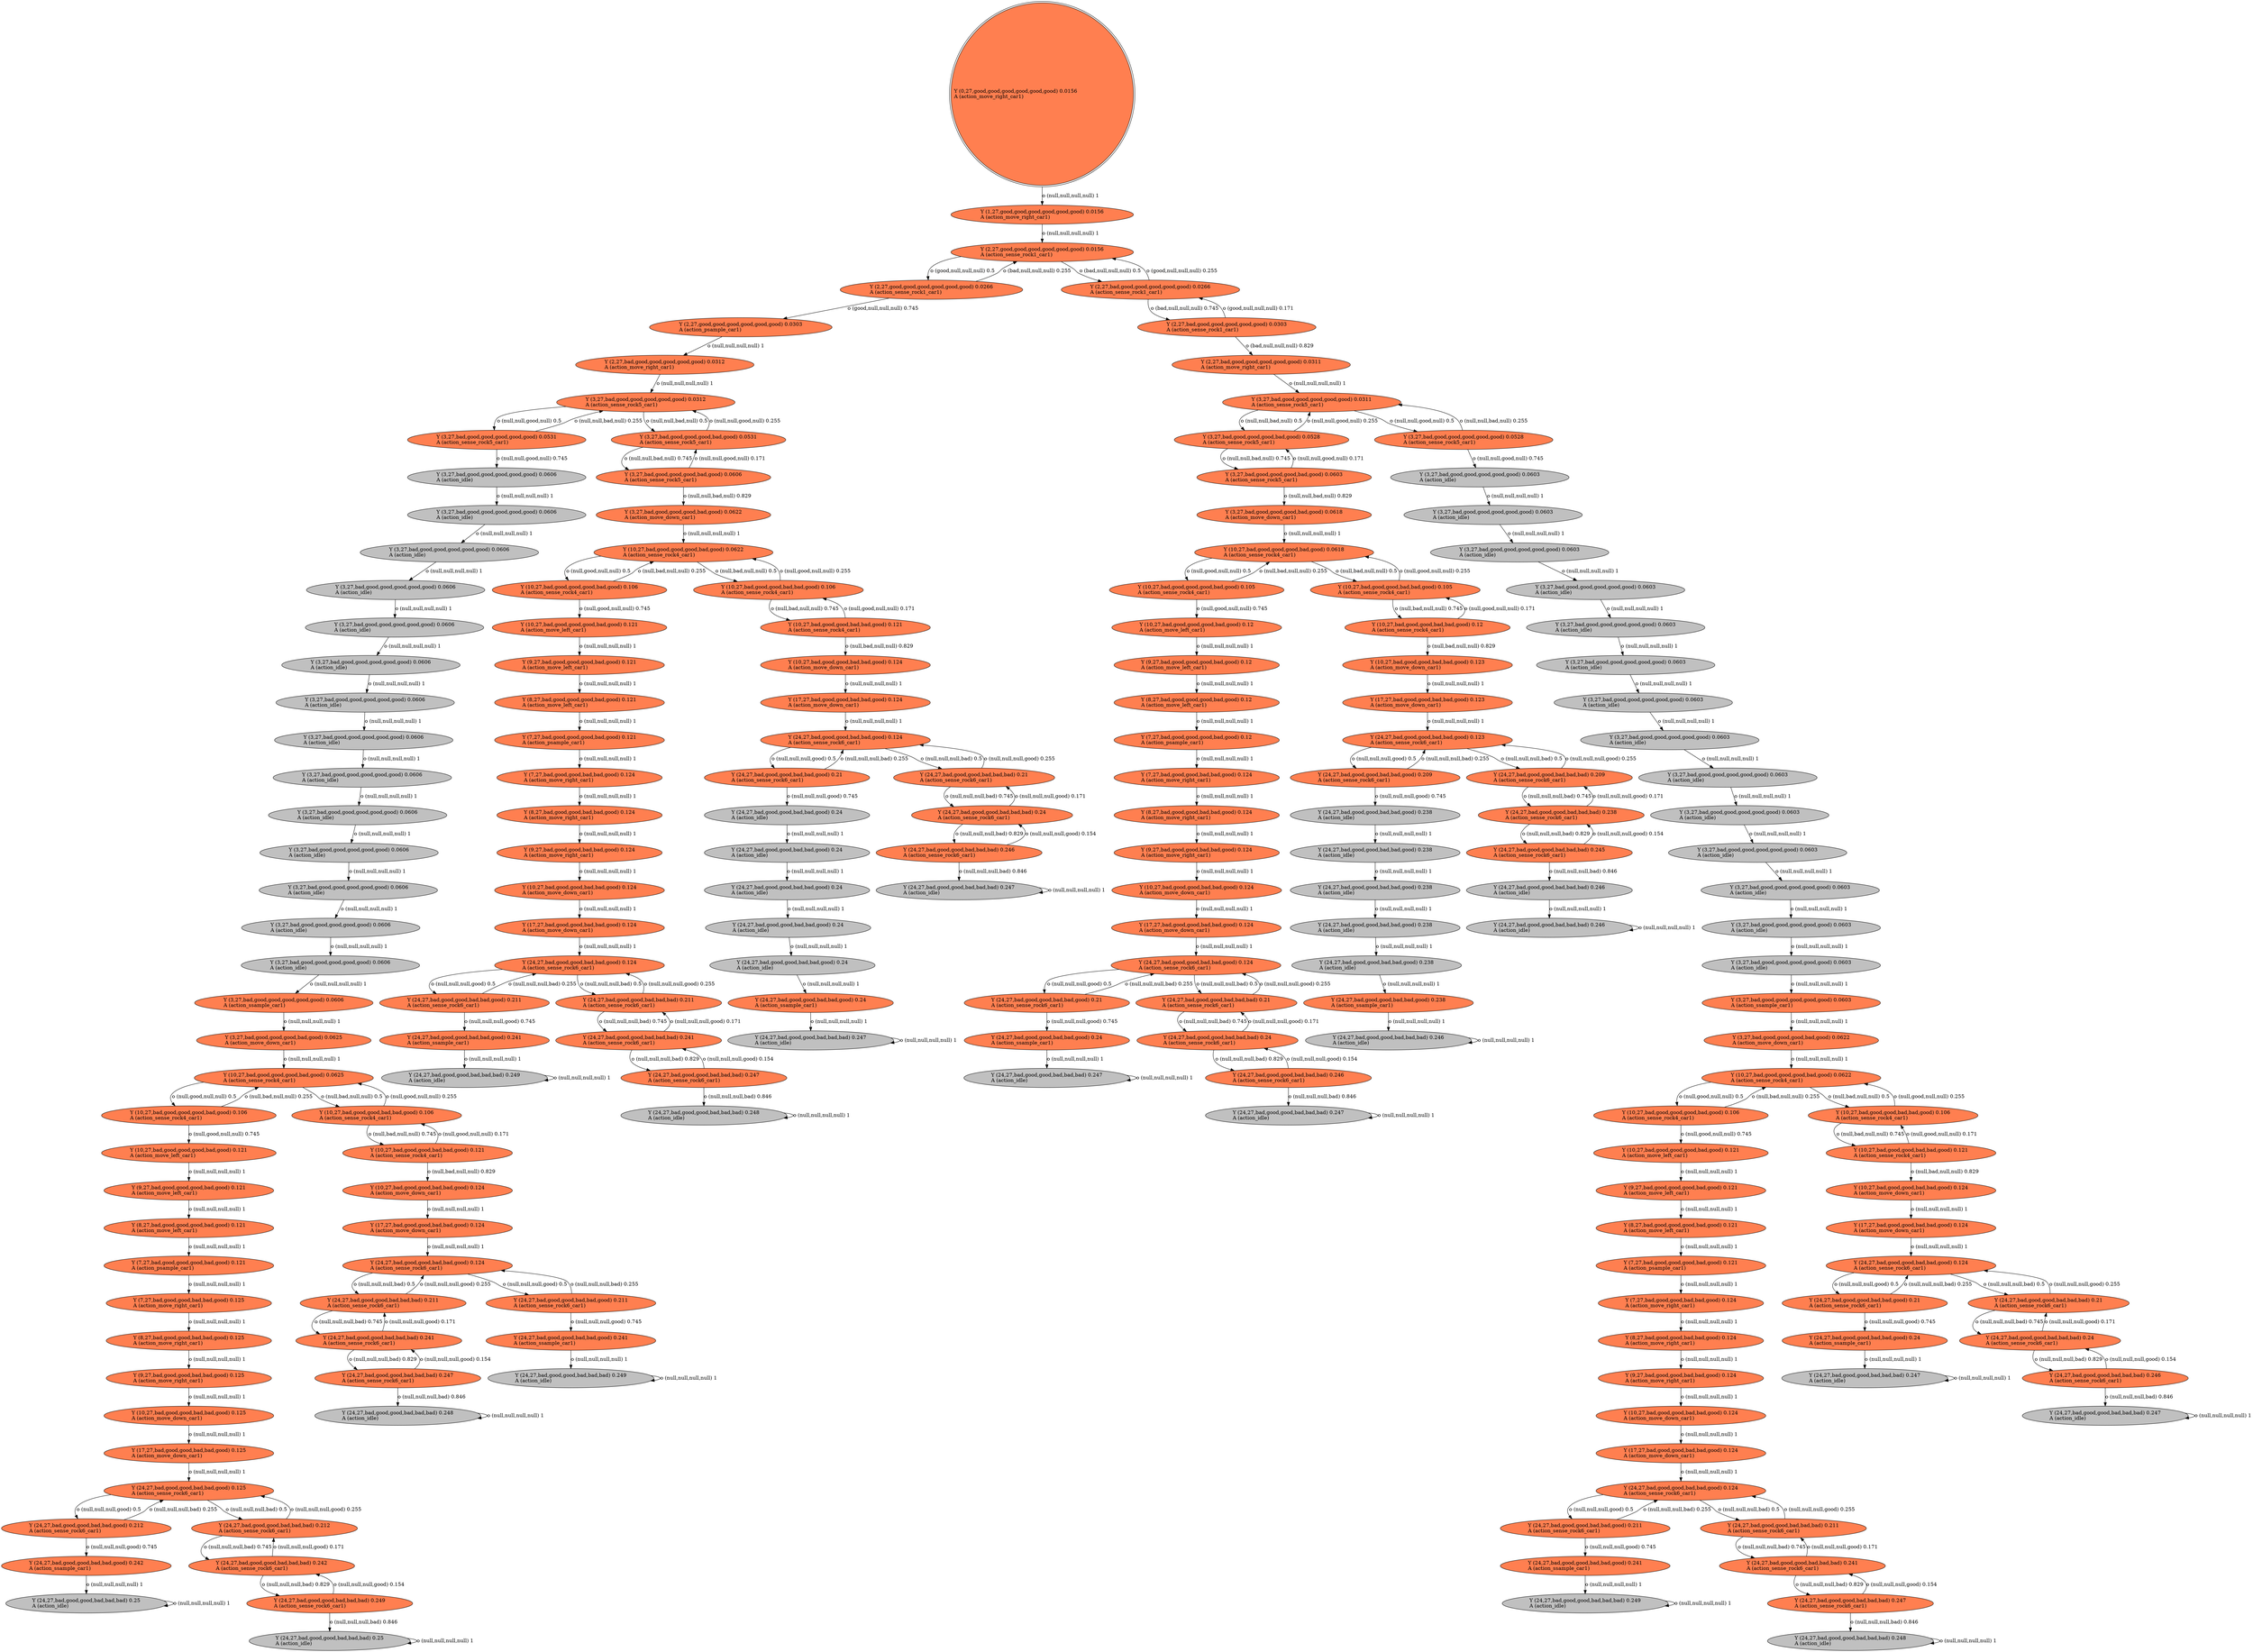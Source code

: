 digraph "G" {
root [color=black, fillcolor=coral, label="Y (0,27,good,good,good,good,good,good) 0.0156\lA (action_move_right_car1)\l", labeljust="l", shape=doublecircle, style=filled];
x0row27 [color=black, fillcolor=coral, label="Y (2,27,bad,good,good,good,good,good) 0.0312\lA (action_move_right_car1)\l", style=filled];
x0row28 [color=black, fillcolor=coral, label="Y (2,27,good,good,good,good,good,good) 0.0266\lA (action_sense_rock1_car1)\l", style=filled];
x0row29 [color=black, fillcolor=coral, label="Y (2,27,bad,good,good,good,good,good) 0.0266\lA (action_sense_rock1_car1)\l", style=filled];
x0row41 [color=black, fillcolor=coral, label="Y (2,27,good,good,good,good,good,good) 0.0303\lA (action_psample_car1)\l", style=filled];
x0row63 [color=black, fillcolor=coral, label="Y (3,27,bad,good,good,good,good,good) 0.0312\lA (action_sense_rock5_car1)\l", style=filled];
x0row74 [color=black, fillcolor=coral, label="Y (3,27,bad,good,good,good,bad,good) 0.0625\lA (action_move_down_car1)\l", style=filled];
x0row193 [color=black, fillcolor=grey, label="Y (24,27,bad,good,good,bad,bad,bad) 0.25\lA (action_idle)\l", style=filled];
x0row194 [color=black, fillcolor=coral, label="Y (24,27,bad,good,good,bad,bad,good) 0.212\lA (action_sense_rock6_car1)\l", style=filled];
x0row195 [color=black, fillcolor=coral, label="Y (24,27,bad,good,good,bad,bad,bad) 0.212\lA (action_sense_rock6_car1)\l", style=filled];
x0row200 [color=black, fillcolor=coral, label="Y (24,27,bad,good,good,bad,bad,good) 0.242\lA (action_ssample_car1)\l", style=filled];
x0row1 [color=black, fillcolor=coral, label="Y (1,27,good,good,good,good,good,good) 0.0156\lA (action_move_right_car1)\l", style=filled];
x0row111 [color=black, fillcolor=coral, label="Y (10,27,bad,good,good,good,bad,good) 0.106\lA (action_sense_rock4_car1)\l", style=filled];
x0row112 [color=black, fillcolor=coral, label="Y (10,27,bad,good,good,bad,bad,good) 0.106\lA (action_sense_rock4_car1)\l", style=filled];
x0row120 [color=black, fillcolor=coral, label="Y (10,27,bad,good,good,good,bad,good) 0.121\lA (action_move_left_car1)\l", style=filled];
x0row125 [color=black, fillcolor=coral, label="Y (9,27,bad,good,good,good,bad,good) 0.121\lA (action_move_left_car1)\l", style=filled];
x0row160 [color=black, fillcolor=coral, label="Y (8,27,bad,good,good,bad,bad,good) 0.125\lA (action_move_right_car1)\l", style=filled];
x0row102 [color=black, fillcolor=coral, label="Y (10,27,bad,good,good,good,bad,good) 0.0625\lA (action_sense_rock4_car1)\l", style=filled];
x0row250 [color=black, fillcolor=coral, label="Y (17,27,bad,good,good,bad,bad,good) 0.124\lA (action_move_down_car1)\l", style=filled];
x0row265 [color=black, fillcolor=grey, label="Y (24,27,bad,good,good,bad,bad,bad) 0.249\lA (action_idle)\l", style=filled];
x0row13 [color=black, fillcolor=coral, label="Y (2,27,good,good,good,good,good,good) 0.0156\lA (action_sense_rock1_car1)\l", style=filled];
x0row77 [color=black, fillcolor=coral, label="Y (3,27,bad,good,good,good,good,good) 0.0531\lA (action_sense_rock5_car1)\l", style=filled];
x0row78 [color=black, fillcolor=coral, label="Y (3,27,bad,good,good,good,bad,good) 0.0531\lA (action_sense_rock5_car1)\l", style=filled];
x0row87 [color=black, fillcolor=coral, label="Y (3,27,bad,good,good,good,good,good) 0.0606\lA (action_ssample_car1)\l", style=filled];
x0row902 [color=black, fillcolor=grey, label="Y (24,27,bad,good,good,bad,bad,bad) 0.247\lA (action_idle)\l", style=filled];
x0row907 [color=black, fillcolor=coral, label="Y (24,27,bad,good,good,bad,bad,good) 0.21\lA (action_sense_rock6_car1)\l", style=filled];
x0row908 [color=black, fillcolor=coral, label="Y (24,27,bad,good,good,bad,bad,bad) 0.21\lA (action_sense_rock6_car1)\l", style=filled];
x0row917 [color=black, fillcolor=coral, label="Y (24,27,bad,good,good,bad,bad,good) 0.24\lA (action_ssample_car1)\l", style=filled];
x0row943 [color=black, fillcolor=coral, label="Y (24,27,bad,good,good,bad,bad,bad) 0.24\lA (action_sense_rock6_car1)\l", style=filled];
x0row952 [color=black, fillcolor=coral, label="Y (24,27,bad,good,good,bad,bad,bad) 0.246\lA (action_sense_rock6_car1)\l", style=filled];
x0row961 [color=black, fillcolor=grey, label="Y (24,27,bad,good,good,bad,bad,bad) 0.247\lA (action_idle)\l", style=filled];
x0row979 [color=black, fillcolor=coral, label="Y (3,27,bad,good,good,good,bad,good) 0.0603\lA (action_sense_rock5_car1)\l", style=filled];
x0row1331 [color=black, fillcolor=grey, label="Y (24,27,bad,good,good,bad,bad,bad) 0.246\lA (action_idle)\l", style=filled];
x0row990 [color=black, fillcolor=coral, label="Y (3,27,bad,good,good,good,bad,good) 0.0618\lA (action_move_down_car1)\l", style=filled];
x0row996 [color=black, fillcolor=coral, label="Y (10,27,bad,good,good,good,bad,good) 0.0618\lA (action_sense_rock4_car1)\l", style=filled];
x0row324 [color=black, fillcolor=coral, label="Y (3,27,bad,good,good,good,bad,good) 0.0606\lA (action_sense_rock5_car1)\l", style=filled];
x0row333 [color=black, fillcolor=coral, label="Y (3,27,bad,good,good,good,bad,good) 0.0622\lA (action_move_down_car1)\l", style=filled];
x0row339 [color=black, fillcolor=coral, label="Y (10,27,bad,good,good,good,bad,good) 0.0622\lA (action_sense_rock4_car1)\l", style=filled];
x0row1010 [color=black, fillcolor=coral, label="Y (10,27,bad,good,good,good,bad,good) 0.105\lA (action_sense_rock4_car1)\l", style=filled];
x0row1011 [color=black, fillcolor=coral, label="Y (10,27,bad,good,good,bad,bad,good) 0.105\lA (action_sense_rock4_car1)\l", style=filled];
x0row1023 [color=black, fillcolor=coral, label="Y (10,27,bad,good,good,good,bad,good) 0.12\lA (action_move_left_car1)\l", style=filled];
x0row1030 [color=black, fillcolor=coral, label="Y (9,27,bad,good,good,good,bad,good) 0.12\lA (action_move_left_car1)\l", style=filled];
x0row1042 [color=black, fillcolor=coral, label="Y (8,27,bad,good,good,good,bad,good) 0.12\lA (action_move_left_car1)\l", style=filled];
x0row1055 [color=black, fillcolor=coral, label="Y (7,27,bad,good,good,good,bad,good) 0.12\lA (action_psample_car1)\l", style=filled];
x0row741 [color=black, fillcolor=coral, label="Y (7,27,bad,good,good,good,bad,good) 0.121\lA (action_psample_car1)\l", style=filled];
x0row564 [color=black, fillcolor=coral, label="Y (24,27,bad,good,good,bad,bad,good) 0.24\lA (action_ssample_car1)\l", style=filled];
x0row539 [color=black, fillcolor=coral, label="Y (24,27,bad,good,good,bad,bad,good) 0.124\lA (action_sense_rock6_car1)\l", style=filled];
x0row549 [color=black, fillcolor=grey, label="Y (24,27,bad,good,good,bad,bad,bad) 0.247\lA (action_idle)\l", style=filled];
x0row554 [color=black, fillcolor=coral, label="Y (24,27,bad,good,good,bad,bad,good) 0.21\lA (action_sense_rock6_car1)\l", style=filled];
x0row555 [color=black, fillcolor=coral, label="Y (24,27,bad,good,good,bad,bad,bad) 0.21\lA (action_sense_rock6_car1)\l", style=filled];
x0row511 [color=black, fillcolor=coral, label="Y (10,27,bad,good,good,bad,bad,good) 0.121\lA (action_sense_rock4_car1)\l", style=filled];
x0row754 [color=black, fillcolor=coral, label="Y (7,27,bad,good,good,bad,bad,good) 0.124\lA (action_move_right_car1)\l", style=filled];
x0row763 [color=black, fillcolor=coral, label="Y (8,27,bad,good,good,bad,bad,good) 0.124\lA (action_move_right_car1)\l", style=filled];
x0row623 [color=black, fillcolor=coral, label="Y (2,27,bad,good,good,good,good,good) 0.0303\lA (action_sense_rock1_car1)\l", style=filled];
x0row635 [color=black, fillcolor=coral, label="Y (2,27,bad,good,good,good,good,good) 0.0311\lA (action_move_right_car1)\l", style=filled];
x0row484 [color=black, fillcolor=coral, label="Y (24,27,bad,good,good,bad,bad,bad) 0.241\lA (action_sense_rock6_car1)\l", style=filled];
x0row491 [color=black, fillcolor=coral, label="Y (24,27,bad,good,good,bad,bad,bad) 0.247\lA (action_sense_rock6_car1)\l", style=filled];
x0row498 [color=black, fillcolor=grey, label="Y (24,27,bad,good,good,bad,bad,bad) 0.248\lA (action_idle)\l", style=filled];
x0row521 [color=black, fillcolor=coral, label="Y (10,27,bad,good,good,bad,bad,good) 0.124\lA (action_move_down_car1)\l", style=filled];
x0row530 [color=black, fillcolor=coral, label="Y (17,27,bad,good,good,bad,bad,good) 0.124\lA (action_move_down_car1)\l", style=filled];
x0row608 [color=black, fillcolor=grey, label="Y (24,27,bad,good,good,bad,bad,bad) 0.247\lA (action_idle)\l", style=filled];
x0row1124 [color=black, fillcolor=coral, label="Y (24,27,bad,good,good,bad,bad,good) 0.124\lA (action_sense_rock6_car1)\l", style=filled];
x0row1134 [color=black, fillcolor=grey, label="Y (24,27,bad,good,good,bad,bad,bad) 0.247\lA (action_idle)\l", style=filled];
x0row1139 [color=black, fillcolor=coral, label="Y (24,27,bad,good,good,bad,bad,good) 0.21\lA (action_sense_rock6_car1)\l", style=filled];
x0row1140 [color=black, fillcolor=coral, label="Y (24,27,bad,good,good,bad,bad,bad) 0.21\lA (action_sense_rock6_car1)\l", style=filled];
x0row1210 [color=black, fillcolor=coral, label="Y (10,27,bad,good,good,bad,bad,good) 0.12\lA (action_sense_rock4_car1)\l", style=filled];
x0row1222 [color=black, fillcolor=coral, label="Y (10,27,bad,good,good,bad,bad,good) 0.123\lA (action_move_down_car1)\l", style=filled];
x0row704 [color=black, fillcolor=coral, label="Y (10,27,bad,good,good,good,bad,good) 0.106\lA (action_sense_rock4_car1)\l", style=filled];
x0row705 [color=black, fillcolor=coral, label="Y (10,27,bad,good,good,bad,bad,good) 0.106\lA (action_sense_rock4_car1)\l", style=filled];
x0row730 [color=black, fillcolor=coral, label="Y (8,27,bad,good,good,good,bad,good) 0.121\lA (action_move_left_car1)\l", style=filled];
x0row715 [color=black, fillcolor=coral, label="Y (10,27,bad,good,good,good,bad,good) 0.121\lA (action_move_left_car1)\l", style=filled];
x0row720 [color=black, fillcolor=coral, label="Y (9,27,bad,good,good,good,bad,good) 0.121\lA (action_move_left_car1)\l", style=filled];
x0row464 [color=black, fillcolor=coral, label="Y (24,27,bad,good,good,bad,bad,good) 0.241\lA (action_ssample_car1)\l", style=filled];
x0row663 [color=black, fillcolor=coral, label="Y (3,27,bad,good,good,good,bad,good) 0.0528\lA (action_sense_rock5_car1)\l", style=filled];
x0row662 [color=black, fillcolor=coral, label="Y (3,27,bad,good,good,good,good,good) 0.0528\lA (action_sense_rock5_car1)\l", style=filled];
x0row674 [color=black, fillcolor=coral, label="Y (3,27,bad,good,good,good,good,good) 0.0603\lA (action_ssample_car1)\l", style=filled];
x0row303 [color=black, fillcolor=coral, label="Y (24,27,bad,good,good,bad,bad,bad) 0.247\lA (action_sense_rock6_car1)\l", style=filled];
x0row310 [color=black, fillcolor=grey, label="Y (24,27,bad,good,good,bad,bad,bad) 0.248\lA (action_idle)\l", style=filled];
x0row182 [color=black, fillcolor=coral, label="Y (17,27,bad,good,good,bad,bad,good) 0.125\lA (action_move_down_car1)\l", style=filled];
x0row187 [color=black, fillcolor=coral, label="Y (24,27,bad,good,good,bad,bad,good) 0.125\lA (action_sense_rock6_car1)\l", style=filled];
x0row296 [color=black, fillcolor=coral, label="Y (24,27,bad,good,good,bad,bad,bad) 0.241\lA (action_sense_rock6_car1)\l", style=filled];
x0row167 [color=black, fillcolor=coral, label="Y (9,27,bad,good,good,bad,bad,good) 0.125\lA (action_move_right_car1)\l", style=filled];
x0row174 [color=black, fillcolor=coral, label="Y (10,27,bad,good,good,bad,bad,good) 0.125\lA (action_move_down_car1)\l", style=filled];
x0row219 [color=black, fillcolor=coral, label="Y (24,27,bad,good,good,bad,bad,bad) 0.249\lA (action_sense_rock6_car1)\l", style=filled];
x0row224 [color=black, fillcolor=grey, label="Y (24,27,bad,good,good,bad,bad,bad) 0.25\lA (action_idle)\l", style=filled];
x0row257 [color=black, fillcolor=coral, label="Y (24,27,bad,good,good,bad,bad,good) 0.124\lA (action_sense_rock6_car1)\l", style=filled];
x0row133 [color=black, fillcolor=coral, label="Y (8,27,bad,good,good,good,bad,good) 0.121\lA (action_move_left_car1)\l", style=filled];
x0row142 [color=black, fillcolor=coral, label="Y (7,27,bad,good,good,good,bad,good) 0.121\lA (action_psample_car1)\l", style=filled];
x0row269 [color=black, fillcolor=coral, label="Y (24,27,bad,good,good,bad,bad,bad) 0.211\lA (action_sense_rock6_car1)\l", style=filled];
x0row268 [color=black, fillcolor=coral, label="Y (24,27,bad,good,good,bad,bad,good) 0.211\lA (action_sense_rock6_car1)\l", style=filled];
x0row276 [color=black, fillcolor=coral, label="Y (24,27,bad,good,good,bad,bad,good) 0.241\lA (action_ssample_car1)\l", style=filled];
x0row153 [color=black, fillcolor=coral, label="Y (7,27,bad,good,good,bad,bad,good) 0.125\lA (action_move_right_car1)\l", style=filled];
x0row214 [color=black, fillcolor=coral, label="Y (24,27,bad,good,good,bad,bad,bad) 0.242\lA (action_sense_rock6_car1)\l", style=filled];
x0row235 [color=black, fillcolor=coral, label="Y (10,27,bad,good,good,bad,bad,good) 0.121\lA (action_sense_rock4_car1)\l", style=filled];
x0row243 [color=black, fillcolor=coral, label="Y (10,27,bad,good,good,bad,bad,good) 0.124\lA (action_move_down_car1)\l", style=filled];
x0row691 [color=black, fillcolor=coral, label="Y (10,27,bad,good,good,good,bad,good) 0.0622\lA (action_sense_rock4_car1)\l", style=filled];
x0row1254 [color=black, fillcolor=grey, label="Y (24,27,bad,good,good,bad,bad,bad) 0.246\lA (action_idle)\l", style=filled];
x0row1261 [color=black, fillcolor=coral, label="Y (24,27,bad,good,good,bad,bad,good) 0.209\lA (action_sense_rock6_car1)\l", style=filled];
x0row1262 [color=black, fillcolor=coral, label="Y (24,27,bad,good,good,bad,bad,bad) 0.209\lA (action_sense_rock6_car1)\l", style=filled];
x0row590 [color=black, fillcolor=coral, label="Y (24,27,bad,good,good,bad,bad,bad) 0.24\lA (action_sense_rock6_car1)\l", style=filled];
x0row599 [color=black, fillcolor=coral, label="Y (24,27,bad,good,good,bad,bad,bad) 0.246\lA (action_sense_rock6_car1)\l", style=filled];
x0row772 [color=black, fillcolor=coral, label="Y (9,27,bad,good,good,bad,bad,good) 0.124\lA (action_move_right_car1)\l", style=filled];
x0row781 [color=black, fillcolor=coral, label="Y (10,27,bad,good,good,bad,bad,good) 0.124\lA (action_move_down_car1)\l", style=filled];
x0row806 [color=black, fillcolor=grey, label="Y (24,27,bad,good,good,bad,bad,bad) 0.249\lA (action_idle)\l", style=filled];
x0row809 [color=black, fillcolor=coral, label="Y (24,27,bad,good,good,bad,bad,good) 0.211\lA (action_sense_rock6_car1)\l", style=filled];
x0row810 [color=black, fillcolor=coral, label="Y (24,27,bad,good,good,bad,bad,bad) 0.211\lA (action_sense_rock6_car1)\l", style=filled];
x0row817 [color=black, fillcolor=coral, label="Y (24,27,bad,good,good,bad,bad,good) 0.241\lA (action_ssample_car1)\l", style=filled];
x0row1231 [color=black, fillcolor=coral, label="Y (17,27,bad,good,good,bad,bad,good) 0.123\lA (action_move_down_car1)\l", style=filled];
x0row1242 [color=black, fillcolor=coral, label="Y (24,27,bad,good,good,bad,bad,good) 0.123\lA (action_sense_rock6_car1)\l", style=filled];
x0row844 [color=black, fillcolor=coral, label="Y (24,27,bad,good,good,bad,bad,bad) 0.247\lA (action_sense_rock6_car1)\l", style=filled];
x0row851 [color=black, fillcolor=grey, label="Y (24,27,bad,good,good,bad,bad,bad) 0.248\lA (action_idle)\l", style=filled];
x0row645 [color=black, fillcolor=coral, label="Y (3,27,bad,good,good,good,good,good) 0.0311\lA (action_sense_rock5_car1)\l", style=filled];
x0row657 [color=black, fillcolor=coral, label="Y (3,27,bad,good,good,good,bad,good) 0.0622\lA (action_move_down_car1)\l", style=filled];
x0row1316 [color=black, fillcolor=coral, label="Y (24,27,bad,good,good,bad,bad,bad) 0.245\lA (action_sense_rock6_car1)\l", style=filled];
x0row1327 [color=black, fillcolor=grey, label="Y (24,27,bad,good,good,bad,bad,bad) 0.246\lA (action_idle)\l", style=filled];
x0row1103 [color=black, fillcolor=coral, label="Y (10,27,bad,good,good,bad,bad,good) 0.124\lA (action_move_down_car1)\l", style=filled];
x0row1115 [color=black, fillcolor=coral, label="Y (17,27,bad,good,good,bad,bad,good) 0.124\lA (action_move_down_car1)\l", style=filled];
x0row883 [color=black, fillcolor=coral, label="Y (17,27,bad,good,good,bad,bad,good) 0.124\lA (action_move_down_car1)\l", style=filled];
x0row892 [color=black, fillcolor=coral, label="Y (24,27,bad,good,good,bad,bad,good) 0.124\lA (action_sense_rock6_car1)\l", style=filled];
x0row428 [color=black, fillcolor=coral, label="Y (10,27,bad,good,good,bad,bad,good) 0.124\lA (action_move_down_car1)\l", style=filled];
x0row438 [color=black, fillcolor=coral, label="Y (17,27,bad,good,good,bad,bad,good) 0.124\lA (action_move_down_car1)\l", style=filled];
x0row445 [color=black, fillcolor=coral, label="Y (24,27,bad,good,good,bad,bad,good) 0.124\lA (action_sense_rock6_car1)\l", style=filled];
x0row388 [color=black, fillcolor=coral, label="Y (7,27,bad,good,good,good,bad,good) 0.121\lA (action_psample_car1)\l", style=filled];
x0row401 [color=black, fillcolor=coral, label="Y (7,27,bad,good,good,bad,bad,good) 0.124\lA (action_move_right_car1)\l", style=filled];
x0row1305 [color=black, fillcolor=coral, label="Y (24,27,bad,good,good,bad,bad,bad) 0.238\lA (action_sense_rock6_car1)\l", style=filled];
x0row1175 [color=black, fillcolor=coral, label="Y (24,27,bad,good,good,bad,bad,bad) 0.24\lA (action_sense_rock6_car1)\l", style=filled];
x0row1184 [color=black, fillcolor=coral, label="Y (24,27,bad,good,good,bad,bad,bad) 0.246\lA (action_sense_rock6_car1)\l", style=filled];
x0row453 [color=black, fillcolor=grey, label="Y (24,27,bad,good,good,bad,bad,bad) 0.249\lA (action_idle)\l", style=filled];
x0row456 [color=black, fillcolor=coral, label="Y (24,27,bad,good,good,bad,bad,good) 0.211\lA (action_sense_rock6_car1)\l", style=filled];
x0row457 [color=black, fillcolor=coral, label="Y (24,27,bad,good,good,bad,bad,bad) 0.211\lA (action_sense_rock6_car1)\l", style=filled];
x0row1273 [color=black, fillcolor=coral, label="Y (24,27,bad,good,good,bad,bad,good) 0.238\lA (action_ssample_car1)\l", style=filled];
x0row1149 [color=black, fillcolor=coral, label="Y (24,27,bad,good,good,bad,bad,good) 0.24\lA (action_ssample_car1)\l", style=filled];
x0row410 [color=black, fillcolor=coral, label="Y (8,27,bad,good,good,bad,bad,good) 0.124\lA (action_move_right_car1)\l", style=filled];
x0row419 [color=black, fillcolor=coral, label="Y (9,27,bad,good,good,bad,bad,good) 0.124\lA (action_move_right_car1)\l", style=filled];
x0row349 [color=black, fillcolor=coral, label="Y (10,27,bad,good,good,good,bad,good) 0.106\lA (action_sense_rock4_car1)\l", style=filled];
x0row350 [color=black, fillcolor=coral, label="Y (10,27,bad,good,good,bad,bad,good) 0.106\lA (action_sense_rock4_car1)\l", style=filled];
x0row360 [color=black, fillcolor=coral, label="Y (10,27,bad,good,good,good,bad,good) 0.121\lA (action_move_left_car1)\l", style=filled];
x0row367 [color=black, fillcolor=coral, label="Y (9,27,bad,good,good,good,bad,good) 0.121\lA (action_move_left_car1)\l", style=filled];
x0row377 [color=black, fillcolor=coral, label="Y (8,27,bad,good,good,good,bad,good) 0.121\lA (action_move_left_car1)\l", style=filled];
x0row837 [color=black, fillcolor=coral, label="Y (24,27,bad,good,good,bad,bad,bad) 0.241\lA (action_sense_rock6_car1)\l", style=filled];
x0row1070 [color=black, fillcolor=coral, label="Y (7,27,bad,good,good,bad,bad,good) 0.124\lA (action_move_right_car1)\l", style=filled];
x0row1193 [color=black, fillcolor=grey, label="Y (24,27,bad,good,good,bad,bad,bad) 0.247\lA (action_idle)\l", style=filled];
x0row866 [color=black, fillcolor=coral, label="Y (10,27,bad,good,good,bad,bad,good) 0.121\lA (action_sense_rock4_car1)\l", style=filled];
x0row876 [color=black, fillcolor=coral, label="Y (10,27,bad,good,good,bad,bad,good) 0.124\lA (action_move_down_car1)\l", style=filled];
x0row1081 [color=black, fillcolor=coral, label="Y (8,27,bad,good,good,bad,bad,good) 0.124\lA (action_move_right_car1)\l", style=filled];
x0row1092 [color=black, fillcolor=coral, label="Y (9,27,bad,good,good,bad,bad,good) 0.124\lA (action_move_right_car1)\l", style=filled];
x0row791 [color=black, fillcolor=coral, label="Y (17,27,bad,good,good,bad,bad,good) 0.124\lA (action_move_down_car1)\l", style=filled];
x0row798 [color=black, fillcolor=coral, label="Y (24,27,bad,good,good,bad,bad,good) 0.124\lA (action_sense_rock6_car1)\l", style=filled];
x0row87_noop_0 [color=black, fillcolor=grey, label="Y (3,27,bad,good,good,good,good,good) 0.0606\lA (action_idle)\l", style=filled];
x0row87_noop_1 [color=black, fillcolor=grey, label="Y (3,27,bad,good,good,good,good,good) 0.0606\lA (action_idle)\l", style=filled];
x0row87_noop_2 [color=black, fillcolor=grey, label="Y (3,27,bad,good,good,good,good,good) 0.0606\lA (action_idle)\l", style=filled];
x0row87_noop_3 [color=black, fillcolor=grey, label="Y (3,27,bad,good,good,good,good,good) 0.0606\lA (action_idle)\l", style=filled];
x0row87_noop_4 [color=black, fillcolor=grey, label="Y (3,27,bad,good,good,good,good,good) 0.0606\lA (action_idle)\l", style=filled];
x0row87_noop_5 [color=black, fillcolor=grey, label="Y (3,27,bad,good,good,good,good,good) 0.0606\lA (action_idle)\l", style=filled];
x0row87_noop_6 [color=black, fillcolor=grey, label="Y (3,27,bad,good,good,good,good,good) 0.0606\lA (action_idle)\l", style=filled];
x0row87_noop_7 [color=black, fillcolor=grey, label="Y (3,27,bad,good,good,good,good,good) 0.0606\lA (action_idle)\l", style=filled];
x0row87_noop_8 [color=black, fillcolor=grey, label="Y (3,27,bad,good,good,good,good,good) 0.0606\lA (action_idle)\l", style=filled];
x0row87_noop_9 [color=black, fillcolor=grey, label="Y (3,27,bad,good,good,good,good,good) 0.0606\lA (action_idle)\l", style=filled];
x0row87_noop_10 [color=black, fillcolor=grey, label="Y (3,27,bad,good,good,good,good,good) 0.0606\lA (action_idle)\l", style=filled];
x0row87_noop_11 [color=black, fillcolor=grey, label="Y (3,27,bad,good,good,good,good,good) 0.0606\lA (action_idle)\l", style=filled];
x0row87_noop_12 [color=black, fillcolor=grey, label="Y (3,27,bad,good,good,good,good,good) 0.0606\lA (action_idle)\l", style=filled];
x0row87_noop_13 [color=black, fillcolor=grey, label="Y (3,27,bad,good,good,good,good,good) 0.0606\lA (action_idle)\l", style=filled];
x0row674_noop_0 [color=black, fillcolor=grey, label="Y (3,27,bad,good,good,good,good,good) 0.0603\lA (action_idle)\l", style=filled];
x0row674_noop_1 [color=black, fillcolor=grey, label="Y (3,27,bad,good,good,good,good,good) 0.0603\lA (action_idle)\l", style=filled];
x0row674_noop_2 [color=black, fillcolor=grey, label="Y (3,27,bad,good,good,good,good,good) 0.0603\lA (action_idle)\l", style=filled];
x0row674_noop_3 [color=black, fillcolor=grey, label="Y (3,27,bad,good,good,good,good,good) 0.0603\lA (action_idle)\l", style=filled];
x0row674_noop_4 [color=black, fillcolor=grey, label="Y (3,27,bad,good,good,good,good,good) 0.0603\lA (action_idle)\l", style=filled];
x0row674_noop_5 [color=black, fillcolor=grey, label="Y (3,27,bad,good,good,good,good,good) 0.0603\lA (action_idle)\l", style=filled];
x0row674_noop_6 [color=black, fillcolor=grey, label="Y (3,27,bad,good,good,good,good,good) 0.0603\lA (action_idle)\l", style=filled];
x0row674_noop_7 [color=black, fillcolor=grey, label="Y (3,27,bad,good,good,good,good,good) 0.0603\lA (action_idle)\l", style=filled];
x0row674_noop_8 [color=black, fillcolor=grey, label="Y (3,27,bad,good,good,good,good,good) 0.0603\lA (action_idle)\l", style=filled];
x0row674_noop_9 [color=black, fillcolor=grey, label="Y (3,27,bad,good,good,good,good,good) 0.0603\lA (action_idle)\l", style=filled];
x0row674_noop_10 [color=black, fillcolor=grey, label="Y (3,27,bad,good,good,good,good,good) 0.0603\lA (action_idle)\l", style=filled];
x0row674_noop_11 [color=black, fillcolor=grey, label="Y (3,27,bad,good,good,good,good,good) 0.0603\lA (action_idle)\l", style=filled];
x0row674_noop_12 [color=black, fillcolor=grey, label="Y (3,27,bad,good,good,good,good,good) 0.0603\lA (action_idle)\l", style=filled];
x0row674_noop_13 [color=black, fillcolor=grey, label="Y (3,27,bad,good,good,good,good,good) 0.0603\lA (action_idle)\l", style=filled];
x0row564_noop_0 [color=black, fillcolor=grey, label="Y (24,27,bad,good,good,bad,bad,good) 0.24\lA (action_idle)\l", style=filled];
x0row564_noop_1 [color=black, fillcolor=grey, label="Y (24,27,bad,good,good,bad,bad,good) 0.24\lA (action_idle)\l", style=filled];
x0row564_noop_2 [color=black, fillcolor=grey, label="Y (24,27,bad,good,good,bad,bad,good) 0.24\lA (action_idle)\l", style=filled];
x0row564_noop_3 [color=black, fillcolor=grey, label="Y (24,27,bad,good,good,bad,bad,good) 0.24\lA (action_idle)\l", style=filled];
x0row564_noop_4 [color=black, fillcolor=grey, label="Y (24,27,bad,good,good,bad,bad,good) 0.24\lA (action_idle)\l", style=filled];
x0row1273_noop_0 [color=black, fillcolor=grey, label="Y (24,27,bad,good,good,bad,bad,good) 0.238\lA (action_idle)\l", style=filled];
x0row1273_noop_1 [color=black, fillcolor=grey, label="Y (24,27,bad,good,good,bad,bad,good) 0.238\lA (action_idle)\l", style=filled];
x0row1273_noop_2 [color=black, fillcolor=grey, label="Y (24,27,bad,good,good,bad,bad,good) 0.238\lA (action_idle)\l", style=filled];
x0row1273_noop_3 [color=black, fillcolor=grey, label="Y (24,27,bad,good,good,bad,bad,good) 0.238\lA (action_idle)\l", style=filled];
x0row1273_noop_4 [color=black, fillcolor=grey, label="Y (24,27,bad,good,good,bad,bad,good) 0.238\lA (action_idle)\l", style=filled];
root -> x0row1  [key=0, label="o (null,null,null,null) 1\l"];
x0row27 -> x0row63  [key=0, label="o (null,null,null,null) 1\l"];
x0row28 -> x0row41  [key=0, label="o (good,null,null,null) 0.745\l"];
x0row28 -> x0row13  [key=0, label="o (bad,null,null,null) 0.255\l"];
x0row29 -> x0row13  [key=0, label="o (good,null,null,null) 0.255\l"];
x0row29 -> x0row623  [key=0, label="o (bad,null,null,null) 0.745\l"];
x0row41 -> x0row27  [key=0, label="o (null,null,null,null) 1\l"];
x0row63 -> x0row77  [key=0, label="o (null,null,good,null) 0.5\l"];
x0row63 -> x0row78  [key=0, label="o (null,null,bad,null) 0.5\l"];
x0row74 -> x0row102  [key=0, label="o (null,null,null,null) 1\l"];
x0row193 -> x0row193  [key=0, label="o (null,null,null,null) 1\l"];
x0row194 -> x0row200  [key=0, label="o (null,null,null,good) 0.745\l"];
x0row194 -> x0row187  [key=0, label="o (null,null,null,bad) 0.255\l"];
x0row195 -> x0row187  [key=0, label="o (null,null,null,good) 0.255\l"];
x0row195 -> x0row214  [key=0, label="o (null,null,null,bad) 0.745\l"];
x0row200 -> x0row193  [key=0, label="o (null,null,null,null) 1\l"];
x0row1 -> x0row13  [key=0, label="o (null,null,null,null) 1\l"];
x0row111 -> x0row120  [key=0, label="o (null,good,null,null) 0.745\l"];
x0row111 -> x0row102  [key=0, label="o (null,bad,null,null) 0.255\l"];
x0row112 -> x0row102  [key=0, label="o (null,good,null,null) 0.255\l"];
x0row112 -> x0row235  [key=0, label="o (null,bad,null,null) 0.745\l"];
x0row120 -> x0row125  [key=0, label="o (null,null,null,null) 1\l"];
x0row125 -> x0row133  [key=0, label="o (null,null,null,null) 1\l"];
x0row160 -> x0row167  [key=0, label="o (null,null,null,null) 1\l"];
x0row102 -> x0row111  [key=0, label="o (null,good,null,null) 0.5\l"];
x0row102 -> x0row112  [key=0, label="o (null,bad,null,null) 0.5\l"];
x0row250 -> x0row257  [key=0, label="o (null,null,null,null) 1\l"];
x0row265 -> x0row265  [key=0, label="o (null,null,null,null) 1\l"];
x0row13 -> x0row28  [key=0, label="o (good,null,null,null) 0.5\l"];
x0row13 -> x0row29  [key=0, label="o (bad,null,null,null) 0.5\l"];
x0row77 -> x0row63  [key=0, label="o (null,null,bad,null) 0.255\l"];
x0row77 -> x0row87_noop_0  [key=0, label="o (null,null,good,null) 0.745\l"];
x0row78 -> x0row63  [key=0, label="o (null,null,good,null) 0.255\l"];
x0row78 -> x0row324  [key=0, label="o (null,null,bad,null) 0.745\l"];
x0row87 -> x0row74  [key=0, label="o (null,null,null,null) 1\l"];
x0row902 -> x0row902  [key=0, label="o (null,null,null,null) 1\l"];
x0row907 -> x0row917  [key=0, label="o (null,null,null,good) 0.745\l"];
x0row907 -> x0row892  [key=0, label="o (null,null,null,bad) 0.255\l"];
x0row908 -> x0row892  [key=0, label="o (null,null,null,good) 0.255\l"];
x0row908 -> x0row943  [key=0, label="o (null,null,null,bad) 0.745\l"];
x0row917 -> x0row902  [key=0, label="o (null,null,null,null) 1\l"];
x0row943 -> x0row908  [key=0, label="o (null,null,null,good) 0.171\l"];
x0row943 -> x0row952  [key=0, label="o (null,null,null,bad) 0.829\l"];
x0row952 -> x0row943  [key=0, label="o (null,null,null,good) 0.154\l"];
x0row952 -> x0row961  [key=0, label="o (null,null,null,bad) 0.846\l"];
x0row961 -> x0row961  [key=0, label="o (null,null,null,null) 1\l"];
x0row979 -> x0row663  [key=0, label="o (null,null,good,null) 0.171\l"];
x0row979 -> x0row990  [key=0, label="o (null,null,bad,null) 0.829\l"];
x0row1331 -> x0row1331  [key=0, label="o (null,null,null,null) 1\l"];
x0row990 -> x0row996  [key=0, label="o (null,null,null,null) 1\l"];
x0row996 -> x0row1010  [key=0, label="o (null,good,null,null) 0.5\l"];
x0row996 -> x0row1011  [key=0, label="o (null,bad,null,null) 0.5\l"];
x0row324 -> x0row78  [key=0, label="o (null,null,good,null) 0.171\l"];
x0row324 -> x0row333  [key=0, label="o (null,null,bad,null) 0.829\l"];
x0row333 -> x0row339  [key=0, label="o (null,null,null,null) 1\l"];
x0row339 -> x0row349  [key=0, label="o (null,good,null,null) 0.5\l"];
x0row339 -> x0row350  [key=0, label="o (null,bad,null,null) 0.5\l"];
x0row1010 -> x0row1023  [key=0, label="o (null,good,null,null) 0.745\l"];
x0row1010 -> x0row996  [key=0, label="o (null,bad,null,null) 0.255\l"];
x0row1011 -> x0row996  [key=0, label="o (null,good,null,null) 0.255\l"];
x0row1011 -> x0row1210  [key=0, label="o (null,bad,null,null) 0.745\l"];
x0row1023 -> x0row1030  [key=0, label="o (null,null,null,null) 1\l"];
x0row1030 -> x0row1042  [key=0, label="o (null,null,null,null) 1\l"];
x0row1042 -> x0row1055  [key=0, label="o (null,null,null,null) 1\l"];
x0row1055 -> x0row1070  [key=0, label="o (null,null,null,null) 1\l"];
x0row741 -> x0row754  [key=0, label="o (null,null,null,null) 1\l"];
x0row564 -> x0row549  [key=0, label="o (null,null,null,null) 1\l"];
x0row539 -> x0row554  [key=0, label="o (null,null,null,good) 0.5\l"];
x0row539 -> x0row555  [key=0, label="o (null,null,null,bad) 0.5\l"];
x0row549 -> x0row549  [key=0, label="o (null,null,null,null) 1\l"];
x0row554 -> x0row539  [key=0, label="o (null,null,null,bad) 0.255\l"];
x0row554 -> x0row564_noop_0  [key=0, label="o (null,null,null,good) 0.745\l"];
x0row555 -> x0row539  [key=0, label="o (null,null,null,good) 0.255\l"];
x0row555 -> x0row590  [key=0, label="o (null,null,null,bad) 0.745\l"];
x0row511 -> x0row350  [key=0, label="o (null,good,null,null) 0.171\l"];
x0row511 -> x0row521  [key=0, label="o (null,bad,null,null) 0.829\l"];
x0row754 -> x0row763  [key=0, label="o (null,null,null,null) 1\l"];
x0row763 -> x0row772  [key=0, label="o (null,null,null,null) 1\l"];
x0row623 -> x0row29  [key=0, label="o (good,null,null,null) 0.171\l"];
x0row623 -> x0row635  [key=0, label="o (bad,null,null,null) 0.829\l"];
x0row635 -> x0row645  [key=0, label="o (null,null,null,null) 1\l"];
x0row484 -> x0row457  [key=0, label="o (null,null,null,good) 0.171\l"];
x0row484 -> x0row491  [key=0, label="o (null,null,null,bad) 0.829\l"];
x0row491 -> x0row484  [key=0, label="o (null,null,null,good) 0.154\l"];
x0row491 -> x0row498  [key=0, label="o (null,null,null,bad) 0.846\l"];
x0row498 -> x0row498  [key=0, label="o (null,null,null,null) 1\l"];
x0row521 -> x0row530  [key=0, label="o (null,null,null,null) 1\l"];
x0row530 -> x0row539  [key=0, label="o (null,null,null,null) 1\l"];
x0row608 -> x0row608  [key=0, label="o (null,null,null,null) 1\l"];
x0row1124 -> x0row1139  [key=0, label="o (null,null,null,good) 0.5\l"];
x0row1124 -> x0row1140  [key=0, label="o (null,null,null,bad) 0.5\l"];
x0row1134 -> x0row1134  [key=0, label="o (null,null,null,null) 1\l"];
x0row1139 -> x0row1149  [key=0, label="o (null,null,null,good) 0.745\l"];
x0row1139 -> x0row1124  [key=0, label="o (null,null,null,bad) 0.255\l"];
x0row1140 -> x0row1124  [key=0, label="o (null,null,null,good) 0.255\l"];
x0row1140 -> x0row1175  [key=0, label="o (null,null,null,bad) 0.745\l"];
x0row1210 -> x0row1011  [key=0, label="o (null,good,null,null) 0.171\l"];
x0row1210 -> x0row1222  [key=0, label="o (null,bad,null,null) 0.829\l"];
x0row1222 -> x0row1231  [key=0, label="o (null,null,null,null) 1\l"];
x0row704 -> x0row715  [key=0, label="o (null,good,null,null) 0.745\l"];
x0row704 -> x0row691  [key=0, label="o (null,bad,null,null) 0.255\l"];
x0row705 -> x0row691  [key=0, label="o (null,good,null,null) 0.255\l"];
x0row705 -> x0row866  [key=0, label="o (null,bad,null,null) 0.745\l"];
x0row730 -> x0row741  [key=0, label="o (null,null,null,null) 1\l"];
x0row715 -> x0row720  [key=0, label="o (null,null,null,null) 1\l"];
x0row720 -> x0row730  [key=0, label="o (null,null,null,null) 1\l"];
x0row464 -> x0row453  [key=0, label="o (null,null,null,null) 1\l"];
x0row663 -> x0row645  [key=0, label="o (null,null,good,null) 0.255\l"];
x0row663 -> x0row979  [key=0, label="o (null,null,bad,null) 0.745\l"];
x0row662 -> x0row645  [key=0, label="o (null,null,bad,null) 0.255\l"];
x0row662 -> x0row674_noop_0  [key=0, label="o (null,null,good,null) 0.745\l"];
x0row674 -> x0row657  [key=0, label="o (null,null,null,null) 1\l"];
x0row303 -> x0row296  [key=0, label="o (null,null,null,good) 0.154\l"];
x0row303 -> x0row310  [key=0, label="o (null,null,null,bad) 0.846\l"];
x0row310 -> x0row310  [key=0, label="o (null,null,null,null) 1\l"];
x0row182 -> x0row187  [key=0, label="o (null,null,null,null) 1\l"];
x0row187 -> x0row194  [key=0, label="o (null,null,null,good) 0.5\l"];
x0row187 -> x0row195  [key=0, label="o (null,null,null,bad) 0.5\l"];
x0row296 -> x0row269  [key=0, label="o (null,null,null,good) 0.171\l"];
x0row296 -> x0row303  [key=0, label="o (null,null,null,bad) 0.829\l"];
x0row167 -> x0row174  [key=0, label="o (null,null,null,null) 1\l"];
x0row174 -> x0row182  [key=0, label="o (null,null,null,null) 1\l"];
x0row219 -> x0row214  [key=0, label="o (null,null,null,good) 0.154\l"];
x0row219 -> x0row224  [key=0, label="o (null,null,null,bad) 0.846\l"];
x0row224 -> x0row224  [key=0, label="o (null,null,null,null) 1\l"];
x0row257 -> x0row268  [key=0, label="o (null,null,null,good) 0.5\l"];
x0row257 -> x0row269  [key=0, label="o (null,null,null,bad) 0.5\l"];
x0row133 -> x0row142  [key=0, label="o (null,null,null,null) 1\l"];
x0row142 -> x0row153  [key=0, label="o (null,null,null,null) 1\l"];
x0row269 -> x0row257  [key=0, label="o (null,null,null,good) 0.255\l"];
x0row269 -> x0row296  [key=0, label="o (null,null,null,bad) 0.745\l"];
x0row268 -> x0row276  [key=0, label="o (null,null,null,good) 0.745\l"];
x0row268 -> x0row257  [key=0, label="o (null,null,null,bad) 0.255\l"];
x0row276 -> x0row265  [key=0, label="o (null,null,null,null) 1\l"];
x0row153 -> x0row160  [key=0, label="o (null,null,null,null) 1\l"];
x0row214 -> x0row195  [key=0, label="o (null,null,null,good) 0.171\l"];
x0row214 -> x0row219  [key=0, label="o (null,null,null,bad) 0.829\l"];
x0row235 -> x0row112  [key=0, label="o (null,good,null,null) 0.171\l"];
x0row235 -> x0row243  [key=0, label="o (null,bad,null,null) 0.829\l"];
x0row243 -> x0row250  [key=0, label="o (null,null,null,null) 1\l"];
x0row691 -> x0row704  [key=0, label="o (null,good,null,null) 0.5\l"];
x0row691 -> x0row705  [key=0, label="o (null,bad,null,null) 0.5\l"];
x0row1254 -> x0row1254  [key=0, label="o (null,null,null,null) 1\l"];
x0row1261 -> x0row1242  [key=0, label="o (null,null,null,bad) 0.255\l"];
x0row1261 -> x0row1273_noop_0  [key=0, label="o (null,null,null,good) 0.745\l"];
x0row1262 -> x0row1242  [key=0, label="o (null,null,null,good) 0.255\l"];
x0row1262 -> x0row1305  [key=0, label="o (null,null,null,bad) 0.745\l"];
x0row590 -> x0row555  [key=0, label="o (null,null,null,good) 0.171\l"];
x0row590 -> x0row599  [key=0, label="o (null,null,null,bad) 0.829\l"];
x0row599 -> x0row590  [key=0, label="o (null,null,null,good) 0.154\l"];
x0row599 -> x0row608  [key=0, label="o (null,null,null,bad) 0.846\l"];
x0row772 -> x0row781  [key=0, label="o (null,null,null,null) 1\l"];
x0row781 -> x0row791  [key=0, label="o (null,null,null,null) 1\l"];
x0row806 -> x0row806  [key=0, label="o (null,null,null,null) 1\l"];
x0row809 -> x0row817  [key=0, label="o (null,null,null,good) 0.745\l"];
x0row809 -> x0row798  [key=0, label="o (null,null,null,bad) 0.255\l"];
x0row810 -> x0row798  [key=0, label="o (null,null,null,good) 0.255\l"];
x0row810 -> x0row837  [key=0, label="o (null,null,null,bad) 0.745\l"];
x0row817 -> x0row806  [key=0, label="o (null,null,null,null) 1\l"];
x0row1231 -> x0row1242  [key=0, label="o (null,null,null,null) 1\l"];
x0row1242 -> x0row1261  [key=0, label="o (null,null,null,good) 0.5\l"];
x0row1242 -> x0row1262  [key=0, label="o (null,null,null,bad) 0.5\l"];
x0row844 -> x0row837  [key=0, label="o (null,null,null,good) 0.154\l"];
x0row844 -> x0row851  [key=0, label="o (null,null,null,bad) 0.846\l"];
x0row851 -> x0row851  [key=0, label="o (null,null,null,null) 1\l"];
x0row645 -> x0row662  [key=0, label="o (null,null,good,null) 0.5\l"];
x0row645 -> x0row663  [key=0, label="o (null,null,bad,null) 0.5\l"];
x0row657 -> x0row691  [key=0, label="o (null,null,null,null) 1\l"];
x0row1316 -> x0row1305  [key=0, label="o (null,null,null,good) 0.154\l"];
x0row1316 -> x0row1327  [key=0, label="o (null,null,null,bad) 0.846\l"];
x0row1327 -> x0row1331  [key=0, label="o (null,null,null,null) 1\l"];
x0row1103 -> x0row1115  [key=0, label="o (null,null,null,null) 1\l"];
x0row1115 -> x0row1124  [key=0, label="o (null,null,null,null) 1\l"];
x0row883 -> x0row892  [key=0, label="o (null,null,null,null) 1\l"];
x0row892 -> x0row907  [key=0, label="o (null,null,null,good) 0.5\l"];
x0row892 -> x0row908  [key=0, label="o (null,null,null,bad) 0.5\l"];
x0row428 -> x0row438  [key=0, label="o (null,null,null,null) 1\l"];
x0row438 -> x0row445  [key=0, label="o (null,null,null,null) 1\l"];
x0row445 -> x0row456  [key=0, label="o (null,null,null,good) 0.5\l"];
x0row445 -> x0row457  [key=0, label="o (null,null,null,bad) 0.5\l"];
x0row388 -> x0row401  [key=0, label="o (null,null,null,null) 1\l"];
x0row401 -> x0row410  [key=0, label="o (null,null,null,null) 1\l"];
x0row1305 -> x0row1262  [key=0, label="o (null,null,null,good) 0.171\l"];
x0row1305 -> x0row1316  [key=0, label="o (null,null,null,bad) 0.829\l"];
x0row1175 -> x0row1140  [key=0, label="o (null,null,null,good) 0.171\l"];
x0row1175 -> x0row1184  [key=0, label="o (null,null,null,bad) 0.829\l"];
x0row1184 -> x0row1175  [key=0, label="o (null,null,null,good) 0.154\l"];
x0row1184 -> x0row1193  [key=0, label="o (null,null,null,bad) 0.846\l"];
x0row453 -> x0row453  [key=0, label="o (null,null,null,null) 1\l"];
x0row456 -> x0row464  [key=0, label="o (null,null,null,good) 0.745\l"];
x0row456 -> x0row445  [key=0, label="o (null,null,null,bad) 0.255\l"];
x0row457 -> x0row445  [key=0, label="o (null,null,null,good) 0.255\l"];
x0row457 -> x0row484  [key=0, label="o (null,null,null,bad) 0.745\l"];
x0row1273 -> x0row1254  [key=0, label="o (null,null,null,null) 1\l"];
x0row1149 -> x0row1134  [key=0, label="o (null,null,null,null) 1\l"];
x0row410 -> x0row419  [key=0, label="o (null,null,null,null) 1\l"];
x0row419 -> x0row428  [key=0, label="o (null,null,null,null) 1\l"];
x0row349 -> x0row360  [key=0, label="o (null,good,null,null) 0.745\l"];
x0row349 -> x0row339  [key=0, label="o (null,bad,null,null) 0.255\l"];
x0row350 -> x0row339  [key=0, label="o (null,good,null,null) 0.255\l"];
x0row350 -> x0row511  [key=0, label="o (null,bad,null,null) 0.745\l"];
x0row360 -> x0row367  [key=0, label="o (null,null,null,null) 1\l"];
x0row367 -> x0row377  [key=0, label="o (null,null,null,null) 1\l"];
x0row377 -> x0row388  [key=0, label="o (null,null,null,null) 1\l"];
x0row837 -> x0row810  [key=0, label="o (null,null,null,good) 0.171\l"];
x0row837 -> x0row844  [key=0, label="o (null,null,null,bad) 0.829\l"];
x0row1070 -> x0row1081  [key=0, label="o (null,null,null,null) 1\l"];
x0row1193 -> x0row1193  [key=0, label="o (null,null,null,null) 1\l"];
x0row866 -> x0row705  [key=0, label="o (null,good,null,null) 0.171\l"];
x0row866 -> x0row876  [key=0, label="o (null,bad,null,null) 0.829\l"];
x0row876 -> x0row883  [key=0, label="o (null,null,null,null) 1\l"];
x0row1081 -> x0row1092  [key=0, label="o (null,null,null,null) 1\l"];
x0row1092 -> x0row1103  [key=0, label="o (null,null,null,null) 1\l"];
x0row791 -> x0row798  [key=0, label="o (null,null,null,null) 1\l"];
x0row798 -> x0row809  [key=0, label="o (null,null,null,good) 0.5\l"];
x0row798 -> x0row810  [key=0, label="o (null,null,null,bad) 0.5\l"];
x0row87_noop_0 -> x0row87_noop_1  [key=0, label="o (null,null,null,null) 1\l"];
x0row87_noop_1 -> x0row87_noop_2  [key=0, label="o (null,null,null,null) 1\l"];
x0row87_noop_2 -> x0row87_noop_3  [key=0, label="o (null,null,null,null) 1\l"];
x0row87_noop_3 -> x0row87_noop_4  [key=0, label="o (null,null,null,null) 1\l"];
x0row87_noop_4 -> x0row87_noop_5  [key=0, label="o (null,null,null,null) 1\l"];
x0row87_noop_5 -> x0row87_noop_6  [key=0, label="o (null,null,null,null) 1\l"];
x0row87_noop_6 -> x0row87_noop_7  [key=0, label="o (null,null,null,null) 1\l"];
x0row87_noop_7 -> x0row87_noop_8  [key=0, label="o (null,null,null,null) 1\l"];
x0row87_noop_8 -> x0row87_noop_9  [key=0, label="o (null,null,null,null) 1\l"];
x0row87_noop_9 -> x0row87_noop_10  [key=0, label="o (null,null,null,null) 1\l"];
x0row87_noop_10 -> x0row87_noop_11  [key=0, label="o (null,null,null,null) 1\l"];
x0row87_noop_11 -> x0row87_noop_12  [key=0, label="o (null,null,null,null) 1\l"];
x0row87_noop_12 -> x0row87_noop_13  [key=0, label="o (null,null,null,null) 1\l"];
x0row87_noop_13 -> x0row87  [key=0, label="o (null,null,null,null) 1\l"];
x0row674_noop_0 -> x0row674_noop_1  [key=0, label="o (null,null,null,null) 1\l"];
x0row674_noop_1 -> x0row674_noop_2  [key=0, label="o (null,null,null,null) 1\l"];
x0row674_noop_2 -> x0row674_noop_3  [key=0, label="o (null,null,null,null) 1\l"];
x0row674_noop_3 -> x0row674_noop_4  [key=0, label="o (null,null,null,null) 1\l"];
x0row674_noop_4 -> x0row674_noop_5  [key=0, label="o (null,null,null,null) 1\l"];
x0row674_noop_5 -> x0row674_noop_6  [key=0, label="o (null,null,null,null) 1\l"];
x0row674_noop_6 -> x0row674_noop_7  [key=0, label="o (null,null,null,null) 1\l"];
x0row674_noop_7 -> x0row674_noop_8  [key=0, label="o (null,null,null,null) 1\l"];
x0row674_noop_8 -> x0row674_noop_9  [key=0, label="o (null,null,null,null) 1\l"];
x0row674_noop_9 -> x0row674_noop_10  [key=0, label="o (null,null,null,null) 1\l"];
x0row674_noop_10 -> x0row674_noop_11  [key=0, label="o (null,null,null,null) 1\l"];
x0row674_noop_11 -> x0row674_noop_12  [key=0, label="o (null,null,null,null) 1\l"];
x0row674_noop_12 -> x0row674_noop_13  [key=0, label="o (null,null,null,null) 1\l"];
x0row674_noop_13 -> x0row674  [key=0, label="o (null,null,null,null) 1\l"];
x0row564_noop_0 -> x0row564_noop_1  [key=0, label="o (null,null,null,null) 1\l"];
x0row564_noop_1 -> x0row564_noop_2  [key=0, label="o (null,null,null,null) 1\l"];
x0row564_noop_2 -> x0row564_noop_3  [key=0, label="o (null,null,null,null) 1\l"];
x0row564_noop_3 -> x0row564_noop_4  [key=0, label="o (null,null,null,null) 1\l"];
x0row564_noop_4 -> x0row564  [key=0, label="o (null,null,null,null) 1\l"];
x0row1273_noop_0 -> x0row1273_noop_1  [key=0, label="o (null,null,null,null) 1\l"];
x0row1273_noop_1 -> x0row1273_noop_2  [key=0, label="o (null,null,null,null) 1\l"];
x0row1273_noop_2 -> x0row1273_noop_3  [key=0, label="o (null,null,null,null) 1\l"];
x0row1273_noop_3 -> x0row1273_noop_4  [key=0, label="o (null,null,null,null) 1\l"];
x0row1273_noop_4 -> x0row1273  [key=0, label="o (null,null,null,null) 1\l"];
}
